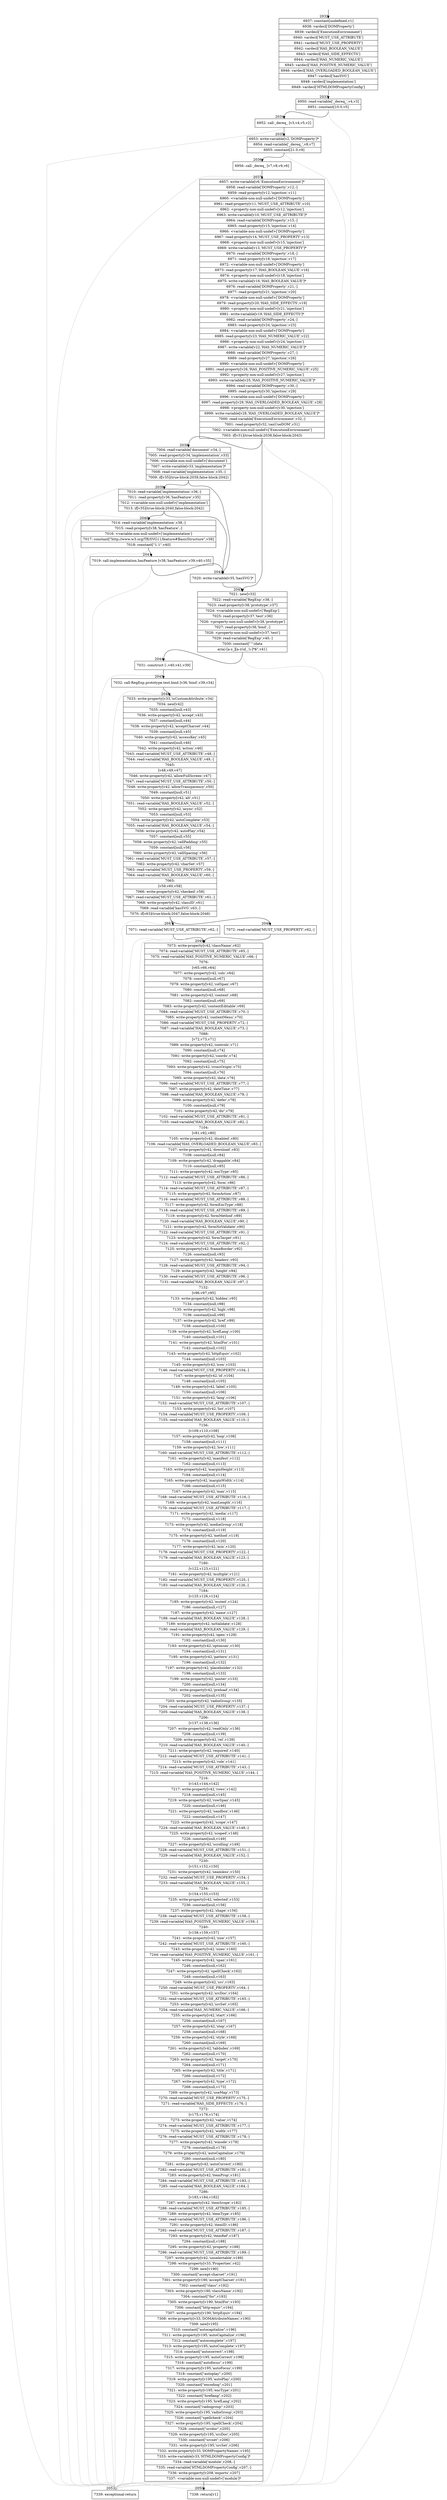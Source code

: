 digraph {
rankdir="TD"
BB_entry141[shape=none,label=""];
BB_entry141 -> BB2032 [tailport=s, headport=n, headlabel="    2032"]
BB2032 [shape=record label="{6937: constant[undefined,v1]|6938: vardecl['DOMProperty']|6939: vardecl['ExecutionEnvironment']|6940: vardecl['MUST_USE_ATTRIBUTE']|6941: vardecl['MUST_USE_PROPERTY']|6942: vardecl['HAS_BOOLEAN_VALUE']|6943: vardecl['HAS_SIDE_EFFECTS']|6944: vardecl['HAS_NUMERIC_VALUE']|6945: vardecl['HAS_POSITIVE_NUMERIC_VALUE']|6946: vardecl['HAS_OVERLOADED_BOOLEAN_VALUE']|6947: vardecl['hasSVG']|6948: vardecl['implementation']|6949: vardecl['HTMLDOMPropertyConfig']}" ] 
BB2032 -> BB2033 [tailport=s, headport=n, headlabel="      2033"]
BB2033 [shape=record label="{6950: read-variable['_dereq_',v4,v3]|6951: constant[10.0,v5]}" ] 
BB2033 -> BB2034 [tailport=s, headport=n, headlabel="      2034"]
BB2033 -> BB2051 [tailport=s, headport=n, color=gray, headlabel="      2051"]
BB2034 [shape=record label="{6952: call-_dereq_ [v3,v4,v5,v2]}" ] 
BB2034 -> BB2035 [tailport=s, headport=n, headlabel="      2035"]
BB2034 -> BB2051 [tailport=s, headport=n, color=gray]
BB2035 [shape=record label="{6953: write-variable[v2,'DOMProperty']*|6954: read-variable['_dereq_',v8,v7]|6955: constant[21.0,v9]}" ] 
BB2035 -> BB2036 [tailport=s, headport=n, headlabel="      2036"]
BB2035 -> BB2051 [tailport=s, headport=n, color=gray]
BB2036 [shape=record label="{6956: call-_dereq_ [v7,v8,v9,v6]}" ] 
BB2036 -> BB2037 [tailport=s, headport=n, headlabel="      2037"]
BB2036 -> BB2051 [tailport=s, headport=n, color=gray]
BB2037 [shape=record label="{6957: write-variable[v6,'ExecutionEnvironment']*|6958: read-variable['DOMProperty',v12,-]|6959: read-property[v12,'injection',v11]|6960: \<variable-non-null-undef\>['DOMProperty']|6961: read-property[v11,'MUST_USE_ATTRIBUTE',v10]|6962: \<property-non-null-undef\>[v12,'injection']|6963: write-variable[v10,'MUST_USE_ATTRIBUTE']*|6964: read-variable['DOMProperty',v15,-]|6965: read-property[v15,'injection',v14]|6966: \<variable-non-null-undef\>['DOMProperty']|6967: read-property[v14,'MUST_USE_PROPERTY',v13]|6968: \<property-non-null-undef\>[v15,'injection']|6969: write-variable[v13,'MUST_USE_PROPERTY']*|6970: read-variable['DOMProperty',v18,-]|6971: read-property[v18,'injection',v17]|6972: \<variable-non-null-undef\>['DOMProperty']|6973: read-property[v17,'HAS_BOOLEAN_VALUE',v16]|6974: \<property-non-null-undef\>[v18,'injection']|6975: write-variable[v16,'HAS_BOOLEAN_VALUE']*|6976: read-variable['DOMProperty',v21,-]|6977: read-property[v21,'injection',v20]|6978: \<variable-non-null-undef\>['DOMProperty']|6979: read-property[v20,'HAS_SIDE_EFFECTS',v19]|6980: \<property-non-null-undef\>[v21,'injection']|6981: write-variable[v19,'HAS_SIDE_EFFECTS']*|6982: read-variable['DOMProperty',v24,-]|6983: read-property[v24,'injection',v23]|6984: \<variable-non-null-undef\>['DOMProperty']|6985: read-property[v23,'HAS_NUMERIC_VALUE',v22]|6986: \<property-non-null-undef\>[v24,'injection']|6987: write-variable[v22,'HAS_NUMERIC_VALUE']*|6988: read-variable['DOMProperty',v27,-]|6989: read-property[v27,'injection',v26]|6990: \<variable-non-null-undef\>['DOMProperty']|6991: read-property[v26,'HAS_POSITIVE_NUMERIC_VALUE',v25]|6992: \<property-non-null-undef\>[v27,'injection']|6993: write-variable[v25,'HAS_POSITIVE_NUMERIC_VALUE']*|6994: read-variable['DOMProperty',v30,-]|6995: read-property[v30,'injection',v29]|6996: \<variable-non-null-undef\>['DOMProperty']|6997: read-property[v29,'HAS_OVERLOADED_BOOLEAN_VALUE',v28]|6998: \<property-non-null-undef\>[v30,'injection']|6999: write-variable[v28,'HAS_OVERLOADED_BOOLEAN_VALUE']*|7000: read-variable['ExecutionEnvironment',v32,-]|7001: read-property[v32,'canUseDOM',v31]|7002: \<variable-non-null-undef\>['ExecutionEnvironment']|7003: if[v31](true-block:2038,false-block:2043)}" ] 
BB2037 -> BB2038 [tailport=s, headport=n, headlabel="      2038"]
BB2037 -> BB2043 [tailport=s, headport=n, headlabel="      2043"]
BB2037 -> BB2051 [tailport=s, headport=n, color=gray]
BB2038 [shape=record label="{7004: read-variable['document',v34,-]|7005: read-property[v34,'implementation',v33]|7006: \<variable-non-null-undef\>['document']|7007: write-variable[v33,'implementation']*|7008: read-variable['implementation',v35,-]|7009: if[v35](true-block:2039,false-block:2042)}" ] 
BB2038 -> BB2042 [tailport=s, headport=n, headlabel="      2042"]
BB2038 -> BB2039 [tailport=s, headport=n, headlabel="      2039"]
BB2038 -> BB2051 [tailport=s, headport=n, color=gray]
BB2039 [shape=record label="{7010: read-variable['implementation',v36,-]|7011: read-property[v36,'hasFeature',v35]|7012: \<variable-non-null-undef\>['implementation']|7013: if[v35](true-block:2040,false-block:2042)}" ] 
BB2039 -> BB2042 [tailport=s, headport=n]
BB2039 -> BB2040 [tailport=s, headport=n, headlabel="      2040"]
BB2039 -> BB2051 [tailport=s, headport=n, color=gray]
BB2040 [shape=record label="{7014: read-variable['implementation',v38,-]|7015: read-property[v38,'hasFeature',-]|7016: \<variable-non-null-undef\>['implementation']|7017: constant[\"http://www.w3.org/TR/SVG11/feature#BasicStructure\",v39]|7018: constant[\"1.1\",v40]}" ] 
BB2040 -> BB2041 [tailport=s, headport=n, headlabel="      2041"]
BB2040 -> BB2051 [tailport=s, headport=n, color=gray]
BB2041 [shape=record label="{7019: call-implementation.hasFeature [v38,'hasFeature',v39,v40,v35]}" ] 
BB2041 -> BB2042 [tailport=s, headport=n]
BB2041 -> BB2051 [tailport=s, headport=n, color=gray]
BB2042 [shape=record label="{7020: write-variable[v35,'hasSVG']*}" ] 
BB2042 -> BB2043 [tailport=s, headport=n]
BB2043 [shape=record label="{7021: new[v33]|7022: read-variable['RegExp',v38,-]|7023: read-property[v38,'prototype',v37]|7024: \<variable-non-null-undef\>['RegExp']|7025: read-property[v37,'test',v36]|7026: \<property-non-null-undef\>[v38,'prototype']|7027: read-property[v36,'bind',-]|7028: \<property-non-null-undef\>[v37,'test']|7029: read-variable['RegExp',v40,-]|7030: constant[\"^(data|aria)-[a-z_][a-z\\\\d_.\\\\-]*$\",v41]}" ] 
BB2043 -> BB2044 [tailport=s, headport=n, headlabel="      2044"]
BB2043 -> BB2051 [tailport=s, headport=n, color=gray]
BB2044 [shape=record label="{7031: construct [-,v40,v41,v39]}" ] 
BB2044 -> BB2045 [tailport=s, headport=n, headlabel="      2045"]
BB2044 -> BB2051 [tailport=s, headport=n, color=gray]
BB2045 [shape=record label="{7032: call-RegExp.prototype.test.bind [v36,'bind',v39,v34]}" ] 
BB2045 -> BB2046 [tailport=s, headport=n, headlabel="      2046"]
BB2045 -> BB2051 [tailport=s, headport=n, color=gray]
BB2046 [shape=record label="{7033: write-property[v33,'isCustomAttribute',v34]|7034: new[v42]|7035: constant[null,v43]|7036: write-property[v42,'accept',v43]|7037: constant[null,v44]|7038: write-property[v42,'acceptCharset',v44]|7039: constant[null,v45]|7040: write-property[v42,'accessKey',v45]|7041: constant[null,v46]|7042: write-property[v42,'action',v46]|7043: read-variable['MUST_USE_ATTRIBUTE',v48,-]|7044: read-variable['HAS_BOOLEAN_VALUE',v49,-]|7045: |[v48,v49,v47]|7046: write-property[v42,'allowFullScreen',v47]|7047: read-variable['MUST_USE_ATTRIBUTE',v50,-]|7048: write-property[v42,'allowTransparency',v50]|7049: constant[null,v51]|7050: write-property[v42,'alt',v51]|7051: read-variable['HAS_BOOLEAN_VALUE',v52,-]|7052: write-property[v42,'async',v52]|7053: constant[null,v53]|7054: write-property[v42,'autoComplete',v53]|7055: read-variable['HAS_BOOLEAN_VALUE',v54,-]|7056: write-property[v42,'autoPlay',v54]|7057: constant[null,v55]|7058: write-property[v42,'cellPadding',v55]|7059: constant[null,v56]|7060: write-property[v42,'cellSpacing',v56]|7061: read-variable['MUST_USE_ATTRIBUTE',v57,-]|7062: write-property[v42,'charSet',v57]|7063: read-variable['MUST_USE_PROPERTY',v59,-]|7064: read-variable['HAS_BOOLEAN_VALUE',v60,-]|7065: |[v59,v60,v58]|7066: write-property[v42,'checked',v58]|7067: read-variable['MUST_USE_ATTRIBUTE',v61,-]|7068: write-property[v42,'classID',v61]|7069: read-variable['hasSVG',v63,-]|7070: if[v63](true-block:2047,false-block:2048)}" ] 
BB2046 -> BB2047 [tailport=s, headport=n, headlabel="      2047"]
BB2046 -> BB2048 [tailport=s, headport=n, headlabel="      2048"]
BB2046 -> BB2051 [tailport=s, headport=n, color=gray]
BB2047 [shape=record label="{7071: read-variable['MUST_USE_ATTRIBUTE',v62,-]}" ] 
BB2047 -> BB2049 [tailport=s, headport=n, headlabel="      2049"]
BB2047 -> BB2051 [tailport=s, headport=n, color=gray]
BB2048 [shape=record label="{7072: read-variable['MUST_USE_PROPERTY',v62,-]}" ] 
BB2048 -> BB2049 [tailport=s, headport=n]
BB2048 -> BB2051 [tailport=s, headport=n, color=gray]
BB2049 [shape=record label="{7073: write-property[v42,'className',v62]|7074: read-variable['MUST_USE_ATTRIBUTE',v65,-]|7075: read-variable['HAS_POSITIVE_NUMERIC_VALUE',v66,-]|7076: |[v65,v66,v64]|7077: write-property[v42,'cols',v64]|7078: constant[null,v67]|7079: write-property[v42,'colSpan',v67]|7080: constant[null,v68]|7081: write-property[v42,'content',v68]|7082: constant[null,v69]|7083: write-property[v42,'contentEditable',v69]|7084: read-variable['MUST_USE_ATTRIBUTE',v70,-]|7085: write-property[v42,'contextMenu',v70]|7086: read-variable['MUST_USE_PROPERTY',v72,-]|7087: read-variable['HAS_BOOLEAN_VALUE',v73,-]|7088: |[v72,v73,v71]|7089: write-property[v42,'controls',v71]|7090: constant[null,v74]|7091: write-property[v42,'coords',v74]|7092: constant[null,v75]|7093: write-property[v42,'crossOrigin',v75]|7094: constant[null,v76]|7095: write-property[v42,'data',v76]|7096: read-variable['MUST_USE_ATTRIBUTE',v77,-]|7097: write-property[v42,'dateTime',v77]|7098: read-variable['HAS_BOOLEAN_VALUE',v78,-]|7099: write-property[v42,'defer',v78]|7100: constant[null,v79]|7101: write-property[v42,'dir',v79]|7102: read-variable['MUST_USE_ATTRIBUTE',v81,-]|7103: read-variable['HAS_BOOLEAN_VALUE',v82,-]|7104: |[v81,v82,v80]|7105: write-property[v42,'disabled',v80]|7106: read-variable['HAS_OVERLOADED_BOOLEAN_VALUE',v83,-]|7107: write-property[v42,'download',v83]|7108: constant[null,v84]|7109: write-property[v42,'draggable',v84]|7110: constant[null,v85]|7111: write-property[v42,'encType',v85]|7112: read-variable['MUST_USE_ATTRIBUTE',v86,-]|7113: write-property[v42,'form',v86]|7114: read-variable['MUST_USE_ATTRIBUTE',v87,-]|7115: write-property[v42,'formAction',v87]|7116: read-variable['MUST_USE_ATTRIBUTE',v88,-]|7117: write-property[v42,'formEncType',v88]|7118: read-variable['MUST_USE_ATTRIBUTE',v89,-]|7119: write-property[v42,'formMethod',v89]|7120: read-variable['HAS_BOOLEAN_VALUE',v90,-]|7121: write-property[v42,'formNoValidate',v90]|7122: read-variable['MUST_USE_ATTRIBUTE',v91,-]|7123: write-property[v42,'formTarget',v91]|7124: read-variable['MUST_USE_ATTRIBUTE',v92,-]|7125: write-property[v42,'frameBorder',v92]|7126: constant[null,v93]|7127: write-property[v42,'headers',v93]|7128: read-variable['MUST_USE_ATTRIBUTE',v94,-]|7129: write-property[v42,'height',v94]|7130: read-variable['MUST_USE_ATTRIBUTE',v96,-]|7131: read-variable['HAS_BOOLEAN_VALUE',v97,-]|7132: |[v96,v97,v95]|7133: write-property[v42,'hidden',v95]|7134: constant[null,v98]|7135: write-property[v42,'high',v98]|7136: constant[null,v99]|7137: write-property[v42,'href',v99]|7138: constant[null,v100]|7139: write-property[v42,'hrefLang',v100]|7140: constant[null,v101]|7141: write-property[v42,'htmlFor',v101]|7142: constant[null,v102]|7143: write-property[v42,'httpEquiv',v102]|7144: constant[null,v103]|7145: write-property[v42,'icon',v103]|7146: read-variable['MUST_USE_PROPERTY',v104,-]|7147: write-property[v42,'id',v104]|7148: constant[null,v105]|7149: write-property[v42,'label',v105]|7150: constant[null,v106]|7151: write-property[v42,'lang',v106]|7152: read-variable['MUST_USE_ATTRIBUTE',v107,-]|7153: write-property[v42,'list',v107]|7154: read-variable['MUST_USE_PROPERTY',v109,-]|7155: read-variable['HAS_BOOLEAN_VALUE',v110,-]|7156: |[v109,v110,v108]|7157: write-property[v42,'loop',v108]|7158: constant[null,v111]|7159: write-property[v42,'low',v111]|7160: read-variable['MUST_USE_ATTRIBUTE',v112,-]|7161: write-property[v42,'manifest',v112]|7162: constant[null,v113]|7163: write-property[v42,'marginHeight',v113]|7164: constant[null,v114]|7165: write-property[v42,'marginWidth',v114]|7166: constant[null,v115]|7167: write-property[v42,'max',v115]|7168: read-variable['MUST_USE_ATTRIBUTE',v116,-]|7169: write-property[v42,'maxLength',v116]|7170: read-variable['MUST_USE_ATTRIBUTE',v117,-]|7171: write-property[v42,'media',v117]|7172: constant[null,v118]|7173: write-property[v42,'mediaGroup',v118]|7174: constant[null,v119]|7175: write-property[v42,'method',v119]|7176: constant[null,v120]|7177: write-property[v42,'min',v120]|7178: read-variable['MUST_USE_PROPERTY',v122,-]|7179: read-variable['HAS_BOOLEAN_VALUE',v123,-]|7180: |[v122,v123,v121]|7181: write-property[v42,'multiple',v121]|7182: read-variable['MUST_USE_PROPERTY',v125,-]|7183: read-variable['HAS_BOOLEAN_VALUE',v126,-]|7184: |[v125,v126,v124]|7185: write-property[v42,'muted',v124]|7186: constant[null,v127]|7187: write-property[v42,'name',v127]|7188: read-variable['HAS_BOOLEAN_VALUE',v128,-]|7189: write-property[v42,'noValidate',v128]|7190: read-variable['HAS_BOOLEAN_VALUE',v129,-]|7191: write-property[v42,'open',v129]|7192: constant[null,v130]|7193: write-property[v42,'optimum',v130]|7194: constant[null,v131]|7195: write-property[v42,'pattern',v131]|7196: constant[null,v132]|7197: write-property[v42,'placeholder',v132]|7198: constant[null,v133]|7199: write-property[v42,'poster',v133]|7200: constant[null,v134]|7201: write-property[v42,'preload',v134]|7202: constant[null,v135]|7203: write-property[v42,'radioGroup',v135]|7204: read-variable['MUST_USE_PROPERTY',v137,-]|7205: read-variable['HAS_BOOLEAN_VALUE',v138,-]|7206: |[v137,v138,v136]|7207: write-property[v42,'readOnly',v136]|7208: constant[null,v139]|7209: write-property[v42,'rel',v139]|7210: read-variable['HAS_BOOLEAN_VALUE',v140,-]|7211: write-property[v42,'required',v140]|7212: read-variable['MUST_USE_ATTRIBUTE',v141,-]|7213: write-property[v42,'role',v141]|7214: read-variable['MUST_USE_ATTRIBUTE',v143,-]|7215: read-variable['HAS_POSITIVE_NUMERIC_VALUE',v144,-]|7216: |[v143,v144,v142]|7217: write-property[v42,'rows',v142]|7218: constant[null,v145]|7219: write-property[v42,'rowSpan',v145]|7220: constant[null,v146]|7221: write-property[v42,'sandbox',v146]|7222: constant[null,v147]|7223: write-property[v42,'scope',v147]|7224: read-variable['HAS_BOOLEAN_VALUE',v148,-]|7225: write-property[v42,'scoped',v148]|7226: constant[null,v149]|7227: write-property[v42,'scrolling',v149]|7228: read-variable['MUST_USE_ATTRIBUTE',v151,-]|7229: read-variable['HAS_BOOLEAN_VALUE',v152,-]|7230: |[v151,v152,v150]|7231: write-property[v42,'seamless',v150]|7232: read-variable['MUST_USE_PROPERTY',v154,-]|7233: read-variable['HAS_BOOLEAN_VALUE',v155,-]|7234: |[v154,v155,v153]|7235: write-property[v42,'selected',v153]|7236: constant[null,v156]|7237: write-property[v42,'shape',v156]|7238: read-variable['MUST_USE_ATTRIBUTE',v158,-]|7239: read-variable['HAS_POSITIVE_NUMERIC_VALUE',v159,-]|7240: |[v158,v159,v157]|7241: write-property[v42,'size',v157]|7242: read-variable['MUST_USE_ATTRIBUTE',v160,-]|7243: write-property[v42,'sizes',v160]|7244: read-variable['HAS_POSITIVE_NUMERIC_VALUE',v161,-]|7245: write-property[v42,'span',v161]|7246: constant[null,v162]|7247: write-property[v42,'spellCheck',v162]|7248: constant[null,v163]|7249: write-property[v42,'src',v163]|7250: read-variable['MUST_USE_PROPERTY',v164,-]|7251: write-property[v42,'srcDoc',v164]|7252: read-variable['MUST_USE_ATTRIBUTE',v165,-]|7253: write-property[v42,'srcSet',v165]|7254: read-variable['HAS_NUMERIC_VALUE',v166,-]|7255: write-property[v42,'start',v166]|7256: constant[null,v167]|7257: write-property[v42,'step',v167]|7258: constant[null,v168]|7259: write-property[v42,'style',v168]|7260: constant[null,v169]|7261: write-property[v42,'tabIndex',v169]|7262: constant[null,v170]|7263: write-property[v42,'target',v170]|7264: constant[null,v171]|7265: write-property[v42,'title',v171]|7266: constant[null,v172]|7267: write-property[v42,'type',v172]|7268: constant[null,v173]|7269: write-property[v42,'useMap',v173]|7270: read-variable['MUST_USE_PROPERTY',v175,-]|7271: read-variable['HAS_SIDE_EFFECTS',v176,-]|7272: |[v175,v176,v174]|7273: write-property[v42,'value',v174]|7274: read-variable['MUST_USE_ATTRIBUTE',v177,-]|7275: write-property[v42,'width',v177]|7276: read-variable['MUST_USE_ATTRIBUTE',v178,-]|7277: write-property[v42,'wmode',v178]|7278: constant[null,v179]|7279: write-property[v42,'autoCapitalize',v179]|7280: constant[null,v180]|7281: write-property[v42,'autoCorrect',v180]|7282: read-variable['MUST_USE_ATTRIBUTE',v181,-]|7283: write-property[v42,'itemProp',v181]|7284: read-variable['MUST_USE_ATTRIBUTE',v183,-]|7285: read-variable['HAS_BOOLEAN_VALUE',v184,-]|7286: |[v183,v184,v182]|7287: write-property[v42,'itemScope',v182]|7288: read-variable['MUST_USE_ATTRIBUTE',v185,-]|7289: write-property[v42,'itemType',v185]|7290: read-variable['MUST_USE_ATTRIBUTE',v186,-]|7291: write-property[v42,'itemID',v186]|7292: read-variable['MUST_USE_ATTRIBUTE',v187,-]|7293: write-property[v42,'itemRef',v187]|7294: constant[null,v188]|7295: write-property[v42,'property',v188]|7296: read-variable['MUST_USE_ATTRIBUTE',v189,-]|7297: write-property[v42,'unselectable',v189]|7298: write-property[v33,'Properties',v42]|7299: new[v190]|7300: constant[\"accept-charset\",v191]|7301: write-property[v190,'acceptCharset',v191]|7302: constant[\"class\",v192]|7303: write-property[v190,'className',v192]|7304: constant[\"for\",v193]|7305: write-property[v190,'htmlFor',v193]|7306: constant[\"http-equiv\",v194]|7307: write-property[v190,'httpEquiv',v194]|7308: write-property[v33,'DOMAttributeNames',v190]|7309: new[v195]|7310: constant[\"autocapitalize\",v196]|7311: write-property[v195,'autoCapitalize',v196]|7312: constant[\"autocomplete\",v197]|7313: write-property[v195,'autoComplete',v197]|7314: constant[\"autocorrect\",v198]|7315: write-property[v195,'autoCorrect',v198]|7316: constant[\"autofocus\",v199]|7317: write-property[v195,'autoFocus',v199]|7318: constant[\"autoplay\",v200]|7319: write-property[v195,'autoPlay',v200]|7320: constant[\"encoding\",v201]|7321: write-property[v195,'encType',v201]|7322: constant[\"hreflang\",v202]|7323: write-property[v195,'hrefLang',v202]|7324: constant[\"radiogroup\",v203]|7325: write-property[v195,'radioGroup',v203]|7326: constant[\"spellcheck\",v204]|7327: write-property[v195,'spellCheck',v204]|7328: constant[\"srcdoc\",v205]|7329: write-property[v195,'srcDoc',v205]|7330: constant[\"srcset\",v206]|7331: write-property[v195,'srcSet',v206]|7332: write-property[v33,'DOMPropertyNames',v195]|7333: write-variable[v33,'HTMLDOMPropertyConfig']*|7334: read-variable['module',v208,-]|7335: read-variable['HTMLDOMPropertyConfig',v207,-]|7336: write-property[v208,'exports',v207]|7337: \<variable-non-null-undef\>['module']*}" ] 
BB2049 -> BB2050 [tailport=s, headport=n, headlabel="      2050"]
BB2049 -> BB2051 [tailport=s, headport=n, color=gray]
BB2050 [shape=record label="{7338: return[v1]}" ] 
BB2051 [shape=record label="{7339: exceptional-return}" ] 
//#$~ 3890
}

